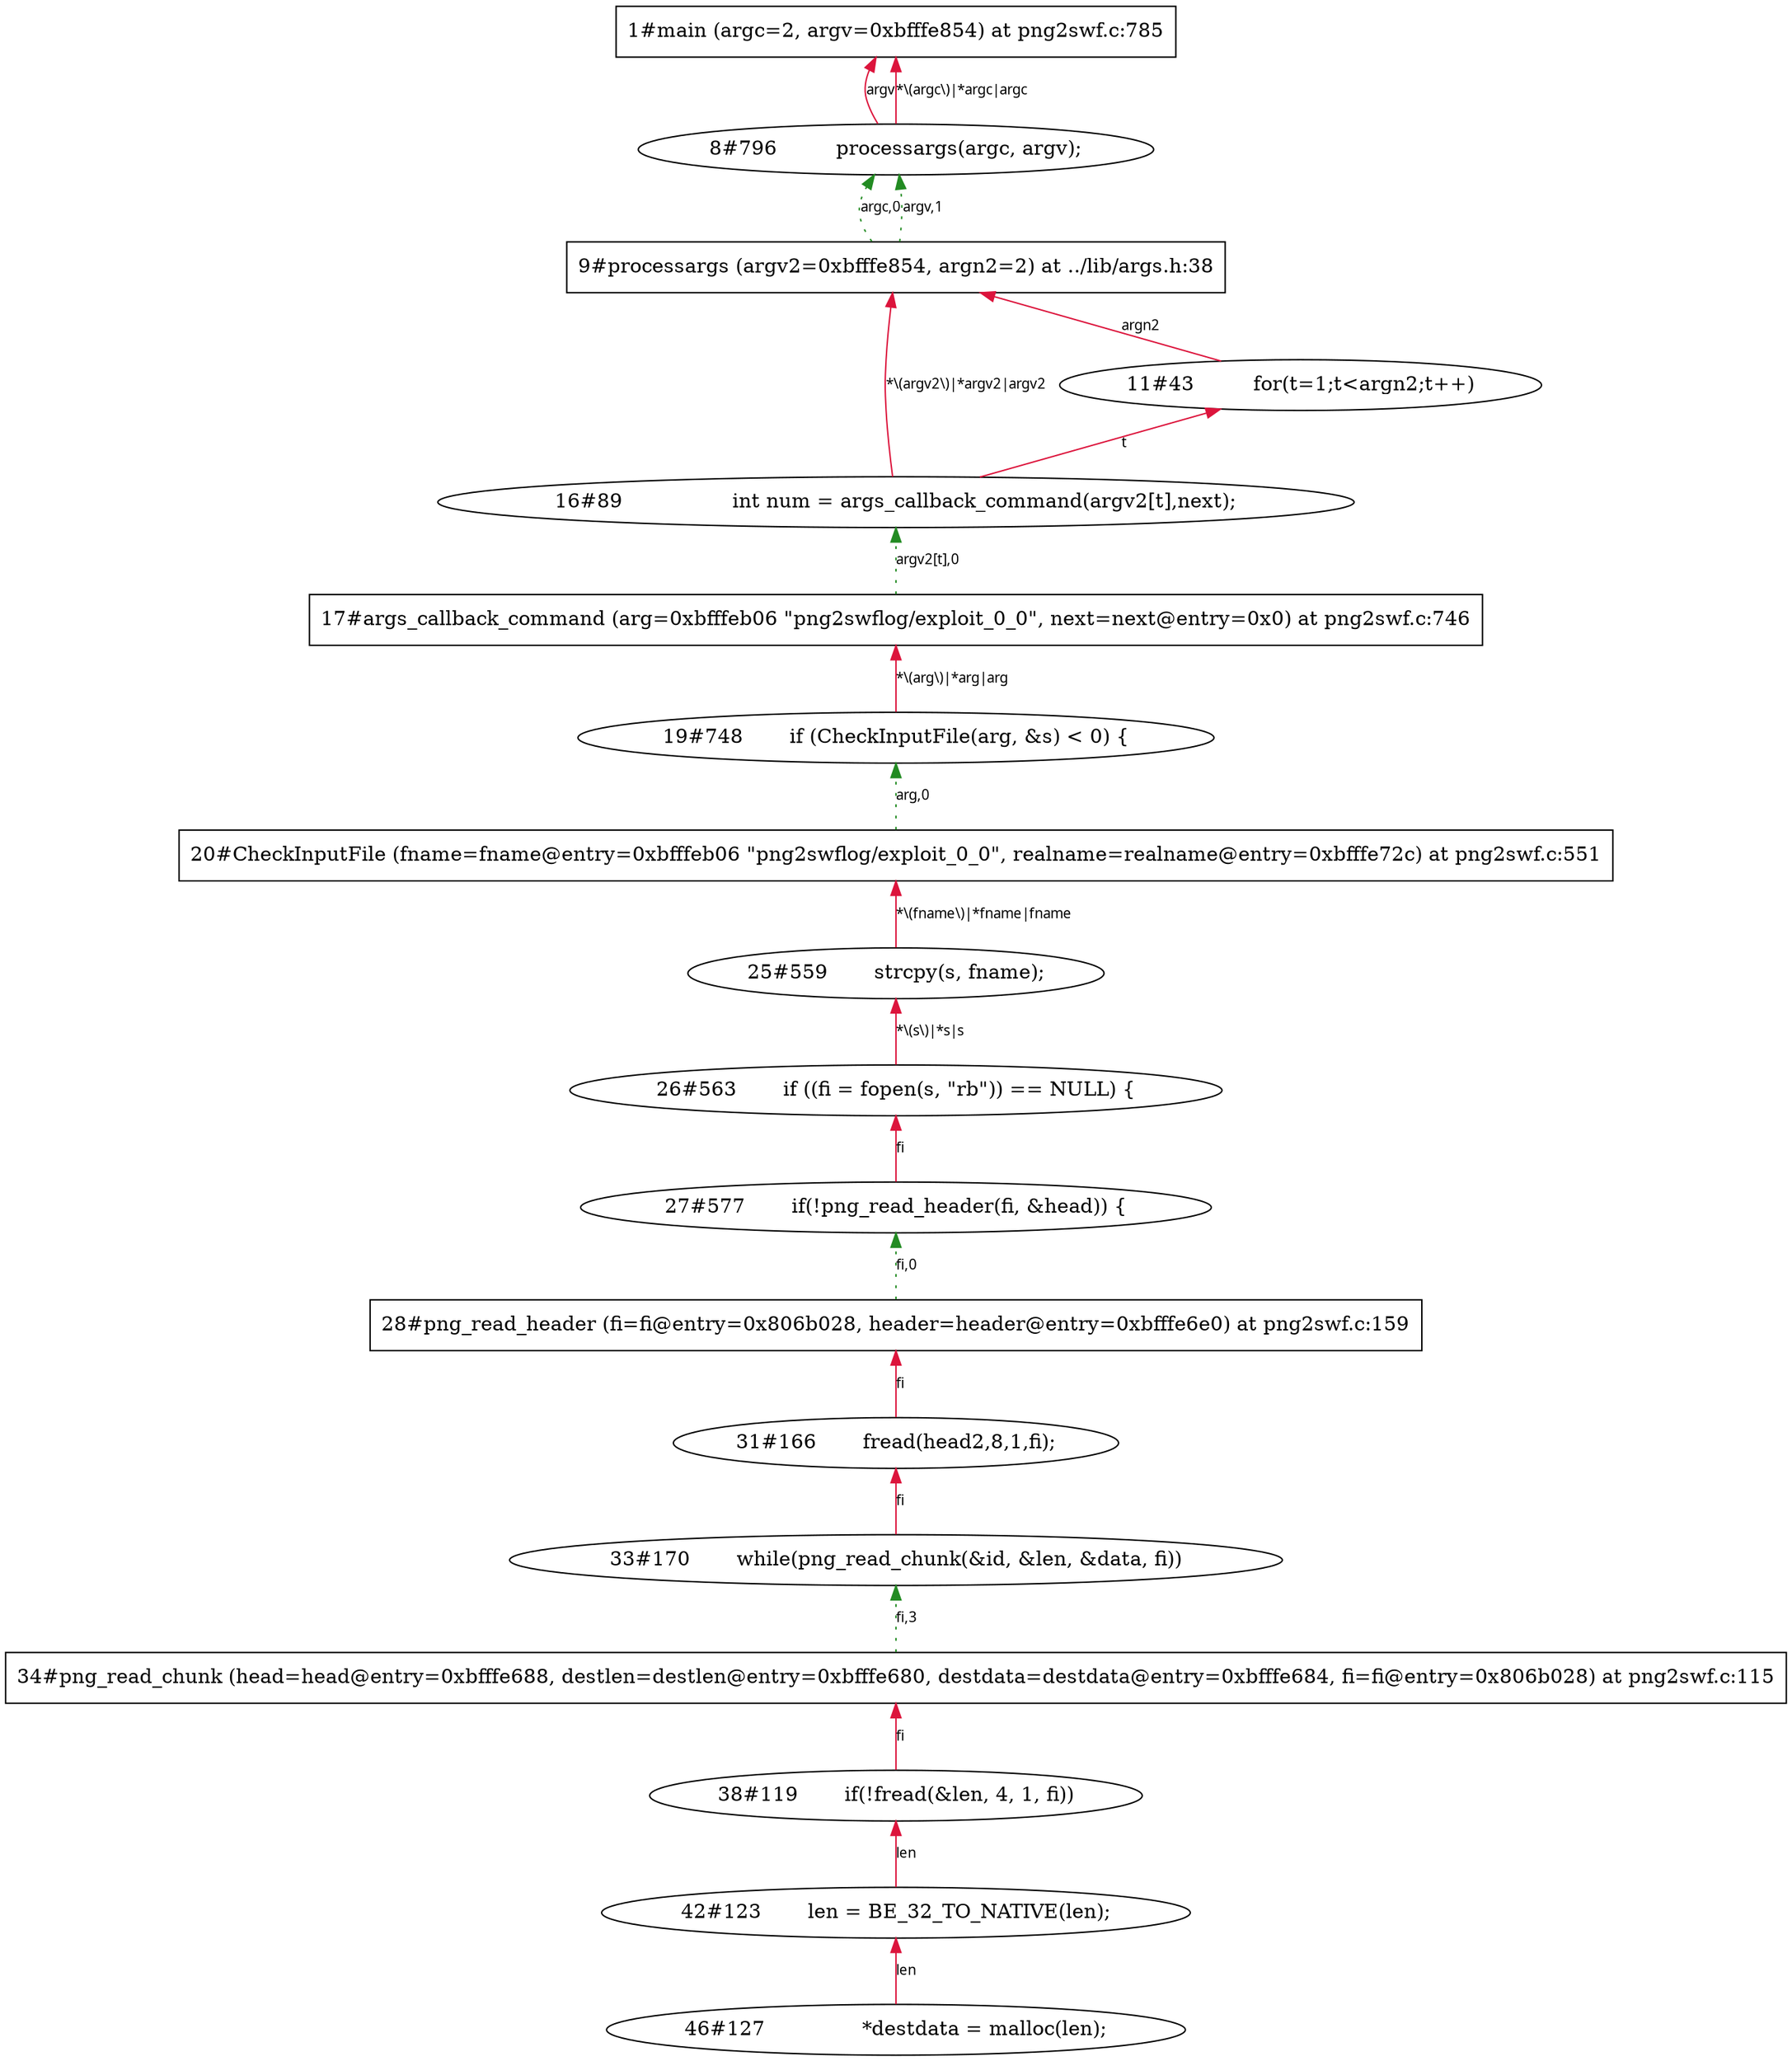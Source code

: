 digraph tiantgraph{
rankdir="BT";
"33#170	    while(png_read_chunk(&id, &len, &data, fi))";
"34#png_read_chunk (head=head@entry=0xbfffe688, destlen=destlen@entry=0xbfffe680, destdata=destdata@entry=0xbfffe684, fi=fi@entry=0x806b028) at png2swf.c:115"[shape="record"];
"38#119	    if(!fread(&len, 4, 1, fi))";
"1#main (argc=2, argv=0xbfffe854) at png2swf.c:785"[shape="record"];
"8#796	    processargs(argc, argv);";
"9#processargs (argv2=0xbfffe854, argn2=2) at ../lib/args.h:38"[shape="record"];
"42#123	    len = BE_32_TO_NATIVE(len);";
"11#43	    for(t=1;t<argn2;t++)";
"46#127		    *destdata = malloc(len);";
"16#89		    int num = args_callback_command(argv2[t],next);";
"17#args_callback_command (arg=0xbfffeb06 \"png2swflog/exploit_0_0\", next=next@entry=0x0) at png2swf.c:746"[shape="record"];
"19#748	    if (CheckInputFile(arg, &s) < 0) \{";
"20#CheckInputFile (fname=fname@entry=0xbfffeb06 \"png2swflog/exploit_0_0\", realname=realname@entry=0xbfffe72c) at png2swf.c:551"[shape="record"];
"25#559	    strcpy(s, fname);";
"26#563	    if ((fi = fopen(s, \"rb\")) == NULL) \{";
"27#577	    if(!png_read_header(fi, &head)) \{";
"28#png_read_header (fi=fi@entry=0x806b028, header=header@entry=0xbfffe6e0) at png2swf.c:159"[shape="record"];
"31#166	    fread(head2,8,1,fi);";
edge [fontname = "Verdana", fontsize = 10, color="crimson", style="solid"];
"33#170	    while(png_read_chunk(&id, &len, &data, fi))"->"31#166	    fread(head2,8,1,fi);"[label="fi"];
"38#119	    if(!fread(&len, 4, 1, fi))"->"34#png_read_chunk (head=head@entry=0xbfffe688, destlen=destlen@entry=0xbfffe680, destdata=destdata@entry=0xbfffe684, fi=fi@entry=0x806b028) at png2swf.c:115"[label="fi"];
"8#796	    processargs(argc, argv);"->"1#main (argc=2, argv=0xbfffe854) at png2swf.c:785"[label="argv"];
"8#796	    processargs(argc, argv);"->"1#main (argc=2, argv=0xbfffe854) at png2swf.c:785"[label="*\\(argc\\)|*argc|argc"];
"42#123	    len = BE_32_TO_NATIVE(len);"->"38#119	    if(!fread(&len, 4, 1, fi))"[label="len"];
"11#43	    for(t=1;t<argn2;t++)"->"9#processargs (argv2=0xbfffe854, argn2=2) at ../lib/args.h:38"[label="argn2"];
"46#127		    *destdata = malloc(len);"->"42#123	    len = BE_32_TO_NATIVE(len);"[label="len"];
"16#89		    int num = args_callback_command(argv2[t],next);"->"11#43	    for(t=1;t<argn2;t++)"[label="t"];
"16#89		    int num = args_callback_command(argv2[t],next);"->"9#processargs (argv2=0xbfffe854, argn2=2) at ../lib/args.h:38"[label="*\\(argv2\\)|*argv2|argv2"];
"19#748	    if (CheckInputFile(arg, &s) < 0) \{"->"17#args_callback_command (arg=0xbfffeb06 \"png2swflog/exploit_0_0\", next=next@entry=0x0) at png2swf.c:746"[label="*\\(arg\\)|*arg|arg"];
"25#559	    strcpy(s, fname);"->"20#CheckInputFile (fname=fname@entry=0xbfffeb06 \"png2swflog/exploit_0_0\", realname=realname@entry=0xbfffe72c) at png2swf.c:551"[label="*\\(fname\\)|*fname|fname"];
"26#563	    if ((fi = fopen(s, \"rb\")) == NULL) \{"->"25#559	    strcpy(s, fname);"[label="*\\(s\\)|*s|s"];
"27#577	    if(!png_read_header(fi, &head)) \{"->"26#563	    if ((fi = fopen(s, \"rb\")) == NULL) \{"[label="fi"];
"31#166	    fread(head2,8,1,fi);"->"28#png_read_header (fi=fi@entry=0x806b028, header=header@entry=0xbfffe6e0) at png2swf.c:159"[label="fi"];
"20#CheckInputFile (fname=fname@entry=0xbfffeb06 \"png2swflog/exploit_0_0\", realname=realname@entry=0xbfffe72c) at png2swf.c:551"->"19#748	    if (CheckInputFile(arg, &s) < 0) \{"[label="arg,0",style="dotted", color="forestgreen"];
"34#png_read_chunk (head=head@entry=0xbfffe688, destlen=destlen@entry=0xbfffe680, destdata=destdata@entry=0xbfffe684, fi=fi@entry=0x806b028) at png2swf.c:115"->"33#170	    while(png_read_chunk(&id, &len, &data, fi))"[label="fi,3",style="dotted", color="forestgreen"];
"28#png_read_header (fi=fi@entry=0x806b028, header=header@entry=0xbfffe6e0) at png2swf.c:159"->"27#577	    if(!png_read_header(fi, &head)) \{"[label="fi,0",style="dotted", color="forestgreen"];
"17#args_callback_command (arg=0xbfffeb06 \"png2swflog/exploit_0_0\", next=next@entry=0x0) at png2swf.c:746"->"16#89		    int num = args_callback_command(argv2[t],next);"[label="argv2[t],0",style="dotted", color="forestgreen"];
"9#processargs (argv2=0xbfffe854, argn2=2) at ../lib/args.h:38"->"8#796	    processargs(argc, argv);"[label="argc,0",style="dotted", color="forestgreen"];
"9#processargs (argv2=0xbfffe854, argn2=2) at ../lib/args.h:38"->"8#796	    processargs(argc, argv);"[label="argv,1",style="dotted", color="forestgreen"];
}